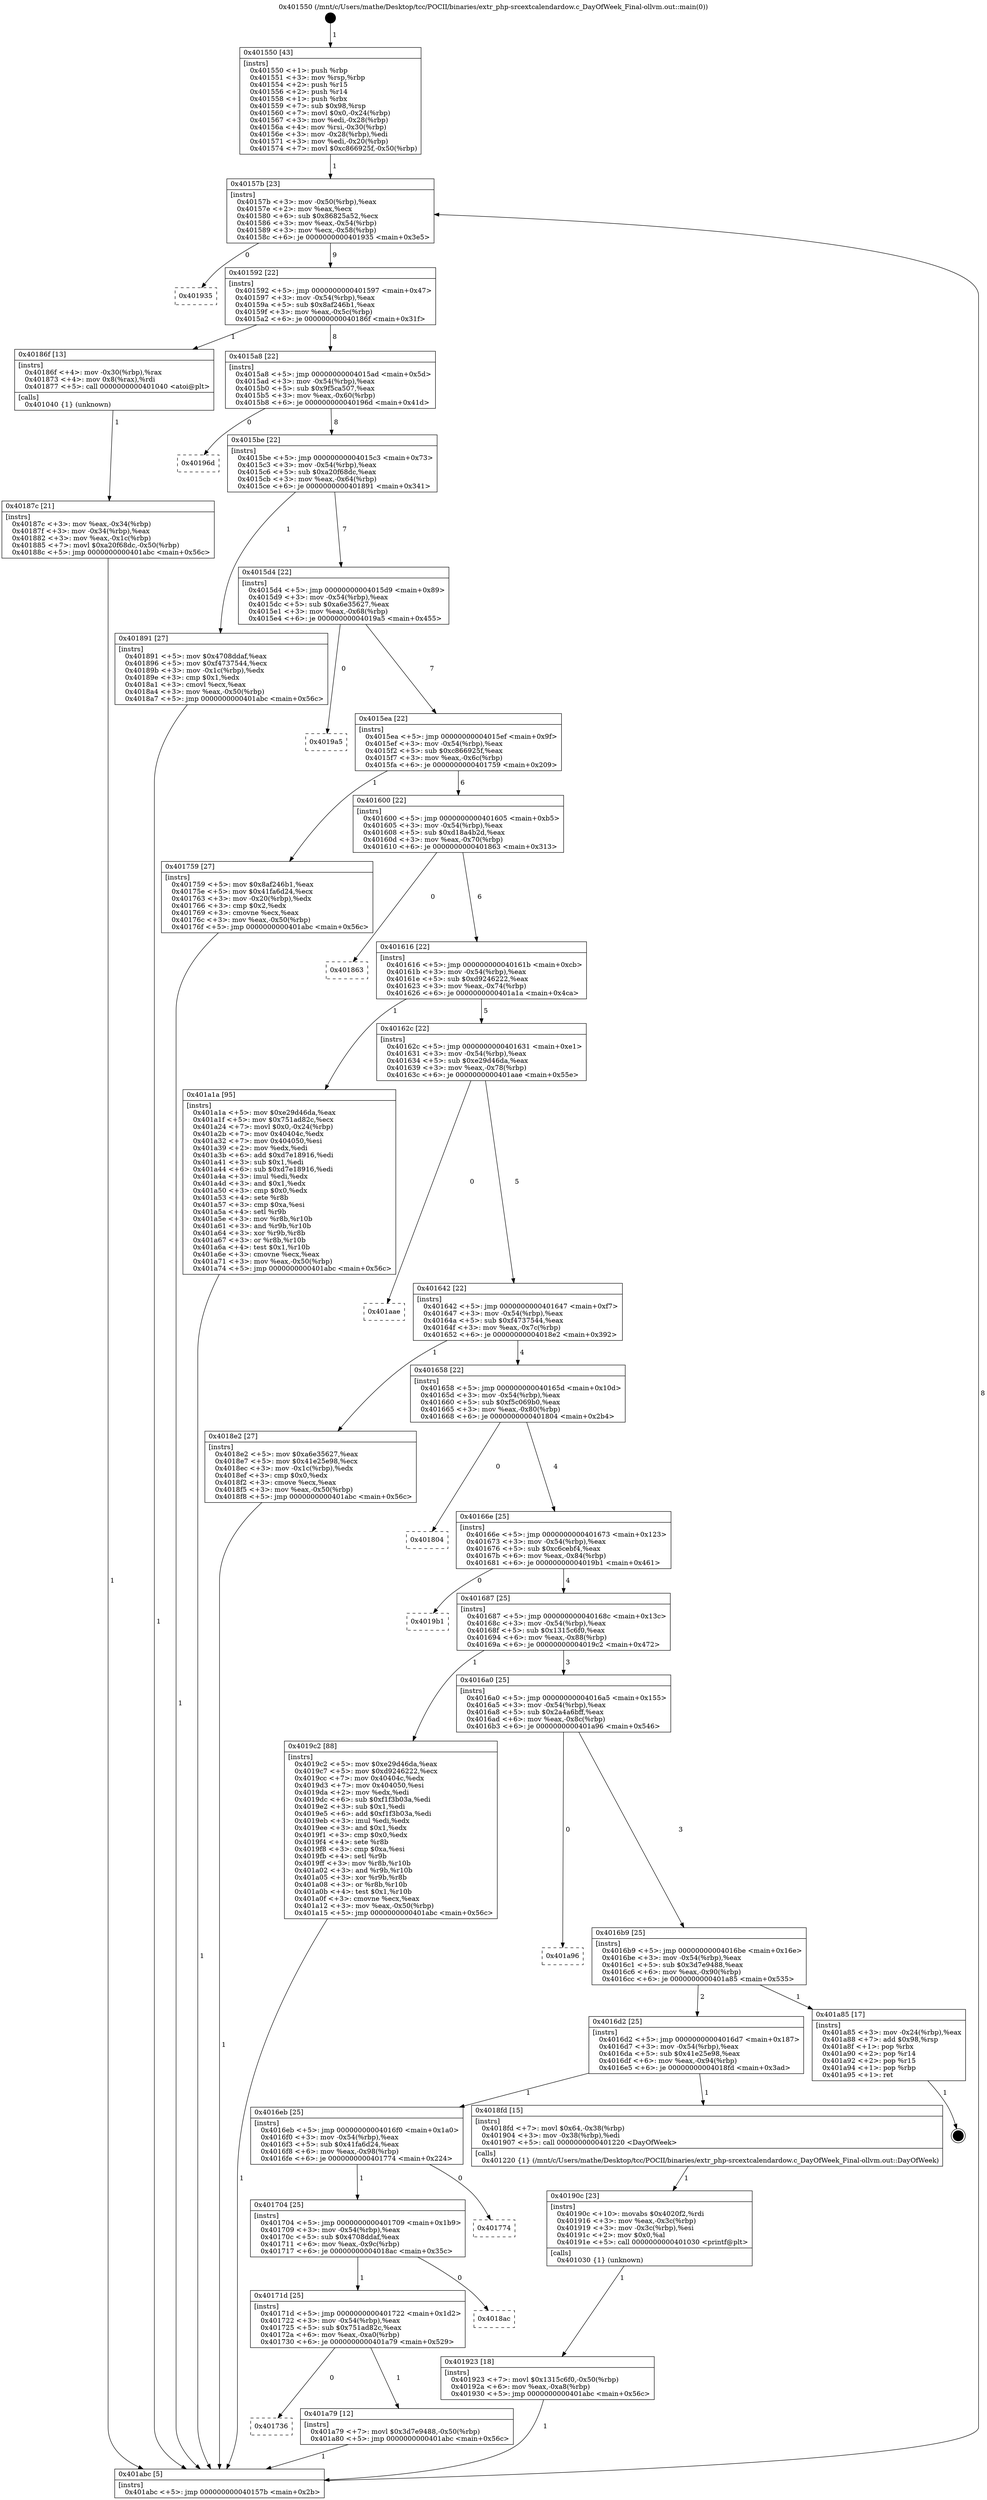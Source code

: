 digraph "0x401550" {
  label = "0x401550 (/mnt/c/Users/mathe/Desktop/tcc/POCII/binaries/extr_php-srcextcalendardow.c_DayOfWeek_Final-ollvm.out::main(0))"
  labelloc = "t"
  node[shape=record]

  Entry [label="",width=0.3,height=0.3,shape=circle,fillcolor=black,style=filled]
  "0x40157b" [label="{
     0x40157b [23]\l
     | [instrs]\l
     &nbsp;&nbsp;0x40157b \<+3\>: mov -0x50(%rbp),%eax\l
     &nbsp;&nbsp;0x40157e \<+2\>: mov %eax,%ecx\l
     &nbsp;&nbsp;0x401580 \<+6\>: sub $0x86825a52,%ecx\l
     &nbsp;&nbsp;0x401586 \<+3\>: mov %eax,-0x54(%rbp)\l
     &nbsp;&nbsp;0x401589 \<+3\>: mov %ecx,-0x58(%rbp)\l
     &nbsp;&nbsp;0x40158c \<+6\>: je 0000000000401935 \<main+0x3e5\>\l
  }"]
  "0x401935" [label="{
     0x401935\l
  }", style=dashed]
  "0x401592" [label="{
     0x401592 [22]\l
     | [instrs]\l
     &nbsp;&nbsp;0x401592 \<+5\>: jmp 0000000000401597 \<main+0x47\>\l
     &nbsp;&nbsp;0x401597 \<+3\>: mov -0x54(%rbp),%eax\l
     &nbsp;&nbsp;0x40159a \<+5\>: sub $0x8af246b1,%eax\l
     &nbsp;&nbsp;0x40159f \<+3\>: mov %eax,-0x5c(%rbp)\l
     &nbsp;&nbsp;0x4015a2 \<+6\>: je 000000000040186f \<main+0x31f\>\l
  }"]
  Exit [label="",width=0.3,height=0.3,shape=circle,fillcolor=black,style=filled,peripheries=2]
  "0x40186f" [label="{
     0x40186f [13]\l
     | [instrs]\l
     &nbsp;&nbsp;0x40186f \<+4\>: mov -0x30(%rbp),%rax\l
     &nbsp;&nbsp;0x401873 \<+4\>: mov 0x8(%rax),%rdi\l
     &nbsp;&nbsp;0x401877 \<+5\>: call 0000000000401040 \<atoi@plt\>\l
     | [calls]\l
     &nbsp;&nbsp;0x401040 \{1\} (unknown)\l
  }"]
  "0x4015a8" [label="{
     0x4015a8 [22]\l
     | [instrs]\l
     &nbsp;&nbsp;0x4015a8 \<+5\>: jmp 00000000004015ad \<main+0x5d\>\l
     &nbsp;&nbsp;0x4015ad \<+3\>: mov -0x54(%rbp),%eax\l
     &nbsp;&nbsp;0x4015b0 \<+5\>: sub $0x9f5ca507,%eax\l
     &nbsp;&nbsp;0x4015b5 \<+3\>: mov %eax,-0x60(%rbp)\l
     &nbsp;&nbsp;0x4015b8 \<+6\>: je 000000000040196d \<main+0x41d\>\l
  }"]
  "0x401736" [label="{
     0x401736\l
  }", style=dashed]
  "0x40196d" [label="{
     0x40196d\l
  }", style=dashed]
  "0x4015be" [label="{
     0x4015be [22]\l
     | [instrs]\l
     &nbsp;&nbsp;0x4015be \<+5\>: jmp 00000000004015c3 \<main+0x73\>\l
     &nbsp;&nbsp;0x4015c3 \<+3\>: mov -0x54(%rbp),%eax\l
     &nbsp;&nbsp;0x4015c6 \<+5\>: sub $0xa20f68dc,%eax\l
     &nbsp;&nbsp;0x4015cb \<+3\>: mov %eax,-0x64(%rbp)\l
     &nbsp;&nbsp;0x4015ce \<+6\>: je 0000000000401891 \<main+0x341\>\l
  }"]
  "0x401a79" [label="{
     0x401a79 [12]\l
     | [instrs]\l
     &nbsp;&nbsp;0x401a79 \<+7\>: movl $0x3d7e9488,-0x50(%rbp)\l
     &nbsp;&nbsp;0x401a80 \<+5\>: jmp 0000000000401abc \<main+0x56c\>\l
  }"]
  "0x401891" [label="{
     0x401891 [27]\l
     | [instrs]\l
     &nbsp;&nbsp;0x401891 \<+5\>: mov $0x4708ddaf,%eax\l
     &nbsp;&nbsp;0x401896 \<+5\>: mov $0xf4737544,%ecx\l
     &nbsp;&nbsp;0x40189b \<+3\>: mov -0x1c(%rbp),%edx\l
     &nbsp;&nbsp;0x40189e \<+3\>: cmp $0x1,%edx\l
     &nbsp;&nbsp;0x4018a1 \<+3\>: cmovl %ecx,%eax\l
     &nbsp;&nbsp;0x4018a4 \<+3\>: mov %eax,-0x50(%rbp)\l
     &nbsp;&nbsp;0x4018a7 \<+5\>: jmp 0000000000401abc \<main+0x56c\>\l
  }"]
  "0x4015d4" [label="{
     0x4015d4 [22]\l
     | [instrs]\l
     &nbsp;&nbsp;0x4015d4 \<+5\>: jmp 00000000004015d9 \<main+0x89\>\l
     &nbsp;&nbsp;0x4015d9 \<+3\>: mov -0x54(%rbp),%eax\l
     &nbsp;&nbsp;0x4015dc \<+5\>: sub $0xa6e35627,%eax\l
     &nbsp;&nbsp;0x4015e1 \<+3\>: mov %eax,-0x68(%rbp)\l
     &nbsp;&nbsp;0x4015e4 \<+6\>: je 00000000004019a5 \<main+0x455\>\l
  }"]
  "0x40171d" [label="{
     0x40171d [25]\l
     | [instrs]\l
     &nbsp;&nbsp;0x40171d \<+5\>: jmp 0000000000401722 \<main+0x1d2\>\l
     &nbsp;&nbsp;0x401722 \<+3\>: mov -0x54(%rbp),%eax\l
     &nbsp;&nbsp;0x401725 \<+5\>: sub $0x751ad82c,%eax\l
     &nbsp;&nbsp;0x40172a \<+6\>: mov %eax,-0xa0(%rbp)\l
     &nbsp;&nbsp;0x401730 \<+6\>: je 0000000000401a79 \<main+0x529\>\l
  }"]
  "0x4019a5" [label="{
     0x4019a5\l
  }", style=dashed]
  "0x4015ea" [label="{
     0x4015ea [22]\l
     | [instrs]\l
     &nbsp;&nbsp;0x4015ea \<+5\>: jmp 00000000004015ef \<main+0x9f\>\l
     &nbsp;&nbsp;0x4015ef \<+3\>: mov -0x54(%rbp),%eax\l
     &nbsp;&nbsp;0x4015f2 \<+5\>: sub $0xc866925f,%eax\l
     &nbsp;&nbsp;0x4015f7 \<+3\>: mov %eax,-0x6c(%rbp)\l
     &nbsp;&nbsp;0x4015fa \<+6\>: je 0000000000401759 \<main+0x209\>\l
  }"]
  "0x4018ac" [label="{
     0x4018ac\l
  }", style=dashed]
  "0x401759" [label="{
     0x401759 [27]\l
     | [instrs]\l
     &nbsp;&nbsp;0x401759 \<+5\>: mov $0x8af246b1,%eax\l
     &nbsp;&nbsp;0x40175e \<+5\>: mov $0x41fa6d24,%ecx\l
     &nbsp;&nbsp;0x401763 \<+3\>: mov -0x20(%rbp),%edx\l
     &nbsp;&nbsp;0x401766 \<+3\>: cmp $0x2,%edx\l
     &nbsp;&nbsp;0x401769 \<+3\>: cmovne %ecx,%eax\l
     &nbsp;&nbsp;0x40176c \<+3\>: mov %eax,-0x50(%rbp)\l
     &nbsp;&nbsp;0x40176f \<+5\>: jmp 0000000000401abc \<main+0x56c\>\l
  }"]
  "0x401600" [label="{
     0x401600 [22]\l
     | [instrs]\l
     &nbsp;&nbsp;0x401600 \<+5\>: jmp 0000000000401605 \<main+0xb5\>\l
     &nbsp;&nbsp;0x401605 \<+3\>: mov -0x54(%rbp),%eax\l
     &nbsp;&nbsp;0x401608 \<+5\>: sub $0xd18a4b2d,%eax\l
     &nbsp;&nbsp;0x40160d \<+3\>: mov %eax,-0x70(%rbp)\l
     &nbsp;&nbsp;0x401610 \<+6\>: je 0000000000401863 \<main+0x313\>\l
  }"]
  "0x401abc" [label="{
     0x401abc [5]\l
     | [instrs]\l
     &nbsp;&nbsp;0x401abc \<+5\>: jmp 000000000040157b \<main+0x2b\>\l
  }"]
  "0x401550" [label="{
     0x401550 [43]\l
     | [instrs]\l
     &nbsp;&nbsp;0x401550 \<+1\>: push %rbp\l
     &nbsp;&nbsp;0x401551 \<+3\>: mov %rsp,%rbp\l
     &nbsp;&nbsp;0x401554 \<+2\>: push %r15\l
     &nbsp;&nbsp;0x401556 \<+2\>: push %r14\l
     &nbsp;&nbsp;0x401558 \<+1\>: push %rbx\l
     &nbsp;&nbsp;0x401559 \<+7\>: sub $0x98,%rsp\l
     &nbsp;&nbsp;0x401560 \<+7\>: movl $0x0,-0x24(%rbp)\l
     &nbsp;&nbsp;0x401567 \<+3\>: mov %edi,-0x28(%rbp)\l
     &nbsp;&nbsp;0x40156a \<+4\>: mov %rsi,-0x30(%rbp)\l
     &nbsp;&nbsp;0x40156e \<+3\>: mov -0x28(%rbp),%edi\l
     &nbsp;&nbsp;0x401571 \<+3\>: mov %edi,-0x20(%rbp)\l
     &nbsp;&nbsp;0x401574 \<+7\>: movl $0xc866925f,-0x50(%rbp)\l
  }"]
  "0x40187c" [label="{
     0x40187c [21]\l
     | [instrs]\l
     &nbsp;&nbsp;0x40187c \<+3\>: mov %eax,-0x34(%rbp)\l
     &nbsp;&nbsp;0x40187f \<+3\>: mov -0x34(%rbp),%eax\l
     &nbsp;&nbsp;0x401882 \<+3\>: mov %eax,-0x1c(%rbp)\l
     &nbsp;&nbsp;0x401885 \<+7\>: movl $0xa20f68dc,-0x50(%rbp)\l
     &nbsp;&nbsp;0x40188c \<+5\>: jmp 0000000000401abc \<main+0x56c\>\l
  }"]
  "0x401704" [label="{
     0x401704 [25]\l
     | [instrs]\l
     &nbsp;&nbsp;0x401704 \<+5\>: jmp 0000000000401709 \<main+0x1b9\>\l
     &nbsp;&nbsp;0x401709 \<+3\>: mov -0x54(%rbp),%eax\l
     &nbsp;&nbsp;0x40170c \<+5\>: sub $0x4708ddaf,%eax\l
     &nbsp;&nbsp;0x401711 \<+6\>: mov %eax,-0x9c(%rbp)\l
     &nbsp;&nbsp;0x401717 \<+6\>: je 00000000004018ac \<main+0x35c\>\l
  }"]
  "0x401863" [label="{
     0x401863\l
  }", style=dashed]
  "0x401616" [label="{
     0x401616 [22]\l
     | [instrs]\l
     &nbsp;&nbsp;0x401616 \<+5\>: jmp 000000000040161b \<main+0xcb\>\l
     &nbsp;&nbsp;0x40161b \<+3\>: mov -0x54(%rbp),%eax\l
     &nbsp;&nbsp;0x40161e \<+5\>: sub $0xd9246222,%eax\l
     &nbsp;&nbsp;0x401623 \<+3\>: mov %eax,-0x74(%rbp)\l
     &nbsp;&nbsp;0x401626 \<+6\>: je 0000000000401a1a \<main+0x4ca\>\l
  }"]
  "0x401774" [label="{
     0x401774\l
  }", style=dashed]
  "0x401a1a" [label="{
     0x401a1a [95]\l
     | [instrs]\l
     &nbsp;&nbsp;0x401a1a \<+5\>: mov $0xe29d46da,%eax\l
     &nbsp;&nbsp;0x401a1f \<+5\>: mov $0x751ad82c,%ecx\l
     &nbsp;&nbsp;0x401a24 \<+7\>: movl $0x0,-0x24(%rbp)\l
     &nbsp;&nbsp;0x401a2b \<+7\>: mov 0x40404c,%edx\l
     &nbsp;&nbsp;0x401a32 \<+7\>: mov 0x404050,%esi\l
     &nbsp;&nbsp;0x401a39 \<+2\>: mov %edx,%edi\l
     &nbsp;&nbsp;0x401a3b \<+6\>: add $0xd7e18916,%edi\l
     &nbsp;&nbsp;0x401a41 \<+3\>: sub $0x1,%edi\l
     &nbsp;&nbsp;0x401a44 \<+6\>: sub $0xd7e18916,%edi\l
     &nbsp;&nbsp;0x401a4a \<+3\>: imul %edi,%edx\l
     &nbsp;&nbsp;0x401a4d \<+3\>: and $0x1,%edx\l
     &nbsp;&nbsp;0x401a50 \<+3\>: cmp $0x0,%edx\l
     &nbsp;&nbsp;0x401a53 \<+4\>: sete %r8b\l
     &nbsp;&nbsp;0x401a57 \<+3\>: cmp $0xa,%esi\l
     &nbsp;&nbsp;0x401a5a \<+4\>: setl %r9b\l
     &nbsp;&nbsp;0x401a5e \<+3\>: mov %r8b,%r10b\l
     &nbsp;&nbsp;0x401a61 \<+3\>: and %r9b,%r10b\l
     &nbsp;&nbsp;0x401a64 \<+3\>: xor %r9b,%r8b\l
     &nbsp;&nbsp;0x401a67 \<+3\>: or %r8b,%r10b\l
     &nbsp;&nbsp;0x401a6a \<+4\>: test $0x1,%r10b\l
     &nbsp;&nbsp;0x401a6e \<+3\>: cmovne %ecx,%eax\l
     &nbsp;&nbsp;0x401a71 \<+3\>: mov %eax,-0x50(%rbp)\l
     &nbsp;&nbsp;0x401a74 \<+5\>: jmp 0000000000401abc \<main+0x56c\>\l
  }"]
  "0x40162c" [label="{
     0x40162c [22]\l
     | [instrs]\l
     &nbsp;&nbsp;0x40162c \<+5\>: jmp 0000000000401631 \<main+0xe1\>\l
     &nbsp;&nbsp;0x401631 \<+3\>: mov -0x54(%rbp),%eax\l
     &nbsp;&nbsp;0x401634 \<+5\>: sub $0xe29d46da,%eax\l
     &nbsp;&nbsp;0x401639 \<+3\>: mov %eax,-0x78(%rbp)\l
     &nbsp;&nbsp;0x40163c \<+6\>: je 0000000000401aae \<main+0x55e\>\l
  }"]
  "0x401923" [label="{
     0x401923 [18]\l
     | [instrs]\l
     &nbsp;&nbsp;0x401923 \<+7\>: movl $0x1315c6f0,-0x50(%rbp)\l
     &nbsp;&nbsp;0x40192a \<+6\>: mov %eax,-0xa8(%rbp)\l
     &nbsp;&nbsp;0x401930 \<+5\>: jmp 0000000000401abc \<main+0x56c\>\l
  }"]
  "0x401aae" [label="{
     0x401aae\l
  }", style=dashed]
  "0x401642" [label="{
     0x401642 [22]\l
     | [instrs]\l
     &nbsp;&nbsp;0x401642 \<+5\>: jmp 0000000000401647 \<main+0xf7\>\l
     &nbsp;&nbsp;0x401647 \<+3\>: mov -0x54(%rbp),%eax\l
     &nbsp;&nbsp;0x40164a \<+5\>: sub $0xf4737544,%eax\l
     &nbsp;&nbsp;0x40164f \<+3\>: mov %eax,-0x7c(%rbp)\l
     &nbsp;&nbsp;0x401652 \<+6\>: je 00000000004018e2 \<main+0x392\>\l
  }"]
  "0x40190c" [label="{
     0x40190c [23]\l
     | [instrs]\l
     &nbsp;&nbsp;0x40190c \<+10\>: movabs $0x4020f2,%rdi\l
     &nbsp;&nbsp;0x401916 \<+3\>: mov %eax,-0x3c(%rbp)\l
     &nbsp;&nbsp;0x401919 \<+3\>: mov -0x3c(%rbp),%esi\l
     &nbsp;&nbsp;0x40191c \<+2\>: mov $0x0,%al\l
     &nbsp;&nbsp;0x40191e \<+5\>: call 0000000000401030 \<printf@plt\>\l
     | [calls]\l
     &nbsp;&nbsp;0x401030 \{1\} (unknown)\l
  }"]
  "0x4018e2" [label="{
     0x4018e2 [27]\l
     | [instrs]\l
     &nbsp;&nbsp;0x4018e2 \<+5\>: mov $0xa6e35627,%eax\l
     &nbsp;&nbsp;0x4018e7 \<+5\>: mov $0x41e25e98,%ecx\l
     &nbsp;&nbsp;0x4018ec \<+3\>: mov -0x1c(%rbp),%edx\l
     &nbsp;&nbsp;0x4018ef \<+3\>: cmp $0x0,%edx\l
     &nbsp;&nbsp;0x4018f2 \<+3\>: cmove %ecx,%eax\l
     &nbsp;&nbsp;0x4018f5 \<+3\>: mov %eax,-0x50(%rbp)\l
     &nbsp;&nbsp;0x4018f8 \<+5\>: jmp 0000000000401abc \<main+0x56c\>\l
  }"]
  "0x401658" [label="{
     0x401658 [22]\l
     | [instrs]\l
     &nbsp;&nbsp;0x401658 \<+5\>: jmp 000000000040165d \<main+0x10d\>\l
     &nbsp;&nbsp;0x40165d \<+3\>: mov -0x54(%rbp),%eax\l
     &nbsp;&nbsp;0x401660 \<+5\>: sub $0xf5c069b0,%eax\l
     &nbsp;&nbsp;0x401665 \<+3\>: mov %eax,-0x80(%rbp)\l
     &nbsp;&nbsp;0x401668 \<+6\>: je 0000000000401804 \<main+0x2b4\>\l
  }"]
  "0x4016eb" [label="{
     0x4016eb [25]\l
     | [instrs]\l
     &nbsp;&nbsp;0x4016eb \<+5\>: jmp 00000000004016f0 \<main+0x1a0\>\l
     &nbsp;&nbsp;0x4016f0 \<+3\>: mov -0x54(%rbp),%eax\l
     &nbsp;&nbsp;0x4016f3 \<+5\>: sub $0x41fa6d24,%eax\l
     &nbsp;&nbsp;0x4016f8 \<+6\>: mov %eax,-0x98(%rbp)\l
     &nbsp;&nbsp;0x4016fe \<+6\>: je 0000000000401774 \<main+0x224\>\l
  }"]
  "0x401804" [label="{
     0x401804\l
  }", style=dashed]
  "0x40166e" [label="{
     0x40166e [25]\l
     | [instrs]\l
     &nbsp;&nbsp;0x40166e \<+5\>: jmp 0000000000401673 \<main+0x123\>\l
     &nbsp;&nbsp;0x401673 \<+3\>: mov -0x54(%rbp),%eax\l
     &nbsp;&nbsp;0x401676 \<+5\>: sub $0xc6cebf4,%eax\l
     &nbsp;&nbsp;0x40167b \<+6\>: mov %eax,-0x84(%rbp)\l
     &nbsp;&nbsp;0x401681 \<+6\>: je 00000000004019b1 \<main+0x461\>\l
  }"]
  "0x4018fd" [label="{
     0x4018fd [15]\l
     | [instrs]\l
     &nbsp;&nbsp;0x4018fd \<+7\>: movl $0x64,-0x38(%rbp)\l
     &nbsp;&nbsp;0x401904 \<+3\>: mov -0x38(%rbp),%edi\l
     &nbsp;&nbsp;0x401907 \<+5\>: call 0000000000401220 \<DayOfWeek\>\l
     | [calls]\l
     &nbsp;&nbsp;0x401220 \{1\} (/mnt/c/Users/mathe/Desktop/tcc/POCII/binaries/extr_php-srcextcalendardow.c_DayOfWeek_Final-ollvm.out::DayOfWeek)\l
  }"]
  "0x4019b1" [label="{
     0x4019b1\l
  }", style=dashed]
  "0x401687" [label="{
     0x401687 [25]\l
     | [instrs]\l
     &nbsp;&nbsp;0x401687 \<+5\>: jmp 000000000040168c \<main+0x13c\>\l
     &nbsp;&nbsp;0x40168c \<+3\>: mov -0x54(%rbp),%eax\l
     &nbsp;&nbsp;0x40168f \<+5\>: sub $0x1315c6f0,%eax\l
     &nbsp;&nbsp;0x401694 \<+6\>: mov %eax,-0x88(%rbp)\l
     &nbsp;&nbsp;0x40169a \<+6\>: je 00000000004019c2 \<main+0x472\>\l
  }"]
  "0x4016d2" [label="{
     0x4016d2 [25]\l
     | [instrs]\l
     &nbsp;&nbsp;0x4016d2 \<+5\>: jmp 00000000004016d7 \<main+0x187\>\l
     &nbsp;&nbsp;0x4016d7 \<+3\>: mov -0x54(%rbp),%eax\l
     &nbsp;&nbsp;0x4016da \<+5\>: sub $0x41e25e98,%eax\l
     &nbsp;&nbsp;0x4016df \<+6\>: mov %eax,-0x94(%rbp)\l
     &nbsp;&nbsp;0x4016e5 \<+6\>: je 00000000004018fd \<main+0x3ad\>\l
  }"]
  "0x4019c2" [label="{
     0x4019c2 [88]\l
     | [instrs]\l
     &nbsp;&nbsp;0x4019c2 \<+5\>: mov $0xe29d46da,%eax\l
     &nbsp;&nbsp;0x4019c7 \<+5\>: mov $0xd9246222,%ecx\l
     &nbsp;&nbsp;0x4019cc \<+7\>: mov 0x40404c,%edx\l
     &nbsp;&nbsp;0x4019d3 \<+7\>: mov 0x404050,%esi\l
     &nbsp;&nbsp;0x4019da \<+2\>: mov %edx,%edi\l
     &nbsp;&nbsp;0x4019dc \<+6\>: sub $0xf1f3b03a,%edi\l
     &nbsp;&nbsp;0x4019e2 \<+3\>: sub $0x1,%edi\l
     &nbsp;&nbsp;0x4019e5 \<+6\>: add $0xf1f3b03a,%edi\l
     &nbsp;&nbsp;0x4019eb \<+3\>: imul %edi,%edx\l
     &nbsp;&nbsp;0x4019ee \<+3\>: and $0x1,%edx\l
     &nbsp;&nbsp;0x4019f1 \<+3\>: cmp $0x0,%edx\l
     &nbsp;&nbsp;0x4019f4 \<+4\>: sete %r8b\l
     &nbsp;&nbsp;0x4019f8 \<+3\>: cmp $0xa,%esi\l
     &nbsp;&nbsp;0x4019fb \<+4\>: setl %r9b\l
     &nbsp;&nbsp;0x4019ff \<+3\>: mov %r8b,%r10b\l
     &nbsp;&nbsp;0x401a02 \<+3\>: and %r9b,%r10b\l
     &nbsp;&nbsp;0x401a05 \<+3\>: xor %r9b,%r8b\l
     &nbsp;&nbsp;0x401a08 \<+3\>: or %r8b,%r10b\l
     &nbsp;&nbsp;0x401a0b \<+4\>: test $0x1,%r10b\l
     &nbsp;&nbsp;0x401a0f \<+3\>: cmovne %ecx,%eax\l
     &nbsp;&nbsp;0x401a12 \<+3\>: mov %eax,-0x50(%rbp)\l
     &nbsp;&nbsp;0x401a15 \<+5\>: jmp 0000000000401abc \<main+0x56c\>\l
  }"]
  "0x4016a0" [label="{
     0x4016a0 [25]\l
     | [instrs]\l
     &nbsp;&nbsp;0x4016a0 \<+5\>: jmp 00000000004016a5 \<main+0x155\>\l
     &nbsp;&nbsp;0x4016a5 \<+3\>: mov -0x54(%rbp),%eax\l
     &nbsp;&nbsp;0x4016a8 \<+5\>: sub $0x2a4a6bff,%eax\l
     &nbsp;&nbsp;0x4016ad \<+6\>: mov %eax,-0x8c(%rbp)\l
     &nbsp;&nbsp;0x4016b3 \<+6\>: je 0000000000401a96 \<main+0x546\>\l
  }"]
  "0x401a85" [label="{
     0x401a85 [17]\l
     | [instrs]\l
     &nbsp;&nbsp;0x401a85 \<+3\>: mov -0x24(%rbp),%eax\l
     &nbsp;&nbsp;0x401a88 \<+7\>: add $0x98,%rsp\l
     &nbsp;&nbsp;0x401a8f \<+1\>: pop %rbx\l
     &nbsp;&nbsp;0x401a90 \<+2\>: pop %r14\l
     &nbsp;&nbsp;0x401a92 \<+2\>: pop %r15\l
     &nbsp;&nbsp;0x401a94 \<+1\>: pop %rbp\l
     &nbsp;&nbsp;0x401a95 \<+1\>: ret\l
  }"]
  "0x401a96" [label="{
     0x401a96\l
  }", style=dashed]
  "0x4016b9" [label="{
     0x4016b9 [25]\l
     | [instrs]\l
     &nbsp;&nbsp;0x4016b9 \<+5\>: jmp 00000000004016be \<main+0x16e\>\l
     &nbsp;&nbsp;0x4016be \<+3\>: mov -0x54(%rbp),%eax\l
     &nbsp;&nbsp;0x4016c1 \<+5\>: sub $0x3d7e9488,%eax\l
     &nbsp;&nbsp;0x4016c6 \<+6\>: mov %eax,-0x90(%rbp)\l
     &nbsp;&nbsp;0x4016cc \<+6\>: je 0000000000401a85 \<main+0x535\>\l
  }"]
  Entry -> "0x401550" [label=" 1"]
  "0x40157b" -> "0x401935" [label=" 0"]
  "0x40157b" -> "0x401592" [label=" 9"]
  "0x401a85" -> Exit [label=" 1"]
  "0x401592" -> "0x40186f" [label=" 1"]
  "0x401592" -> "0x4015a8" [label=" 8"]
  "0x401a79" -> "0x401abc" [label=" 1"]
  "0x4015a8" -> "0x40196d" [label=" 0"]
  "0x4015a8" -> "0x4015be" [label=" 8"]
  "0x40171d" -> "0x401736" [label=" 0"]
  "0x4015be" -> "0x401891" [label=" 1"]
  "0x4015be" -> "0x4015d4" [label=" 7"]
  "0x40171d" -> "0x401a79" [label=" 1"]
  "0x4015d4" -> "0x4019a5" [label=" 0"]
  "0x4015d4" -> "0x4015ea" [label=" 7"]
  "0x401704" -> "0x40171d" [label=" 1"]
  "0x4015ea" -> "0x401759" [label=" 1"]
  "0x4015ea" -> "0x401600" [label=" 6"]
  "0x401759" -> "0x401abc" [label=" 1"]
  "0x401550" -> "0x40157b" [label=" 1"]
  "0x401abc" -> "0x40157b" [label=" 8"]
  "0x40186f" -> "0x40187c" [label=" 1"]
  "0x40187c" -> "0x401abc" [label=" 1"]
  "0x401891" -> "0x401abc" [label=" 1"]
  "0x401704" -> "0x4018ac" [label=" 0"]
  "0x401600" -> "0x401863" [label=" 0"]
  "0x401600" -> "0x401616" [label=" 6"]
  "0x4016eb" -> "0x401704" [label=" 1"]
  "0x401616" -> "0x401a1a" [label=" 1"]
  "0x401616" -> "0x40162c" [label=" 5"]
  "0x4016eb" -> "0x401774" [label=" 0"]
  "0x40162c" -> "0x401aae" [label=" 0"]
  "0x40162c" -> "0x401642" [label=" 5"]
  "0x401a1a" -> "0x401abc" [label=" 1"]
  "0x401642" -> "0x4018e2" [label=" 1"]
  "0x401642" -> "0x401658" [label=" 4"]
  "0x4018e2" -> "0x401abc" [label=" 1"]
  "0x4019c2" -> "0x401abc" [label=" 1"]
  "0x401658" -> "0x401804" [label=" 0"]
  "0x401658" -> "0x40166e" [label=" 4"]
  "0x401923" -> "0x401abc" [label=" 1"]
  "0x40166e" -> "0x4019b1" [label=" 0"]
  "0x40166e" -> "0x401687" [label=" 4"]
  "0x40190c" -> "0x401923" [label=" 1"]
  "0x401687" -> "0x4019c2" [label=" 1"]
  "0x401687" -> "0x4016a0" [label=" 3"]
  "0x4016d2" -> "0x4016eb" [label=" 1"]
  "0x4016a0" -> "0x401a96" [label=" 0"]
  "0x4016a0" -> "0x4016b9" [label=" 3"]
  "0x4016d2" -> "0x4018fd" [label=" 1"]
  "0x4016b9" -> "0x401a85" [label=" 1"]
  "0x4016b9" -> "0x4016d2" [label=" 2"]
  "0x4018fd" -> "0x40190c" [label=" 1"]
}
